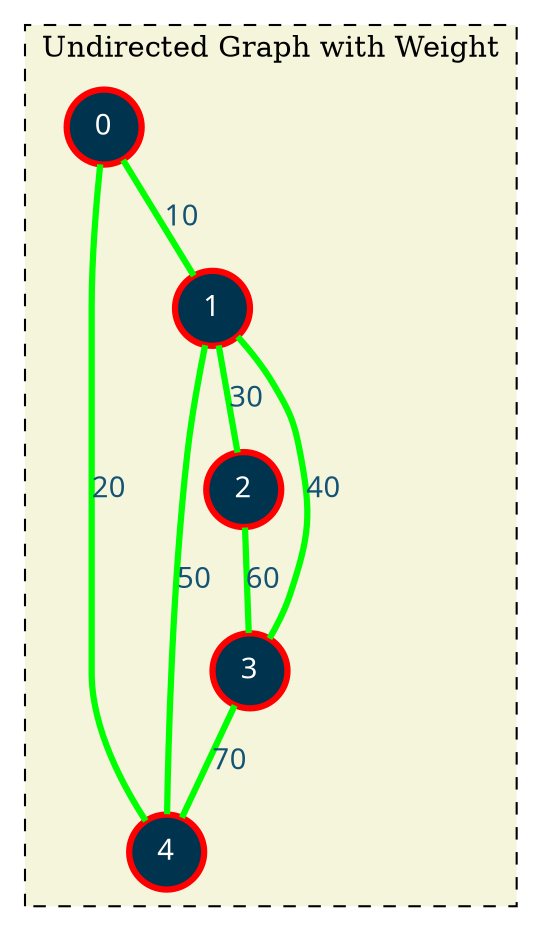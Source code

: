graph UndirectedGraph {
subgraph cluster {
label = "Undirected Graph with Weight";
labelloc = t;
bgcolor = beige;
style = dashed;
node [shape = circle, fontname = Helvetia, fontcolor = "#ffffff", style = filled, color = red, fillcolor = "#00334e", penwidth = 3,];
edge [color = green, fontname = Helvetia, fontcolor = "#145374", penwidth = 3,];
3--4 [label = 70];
2--3 [label = 60];
1--2 [label = 30];
1--3 [label = 40];
1--4 [label = 50];
0--1 [label = 10];
0--4 [label = 20];
}
}
